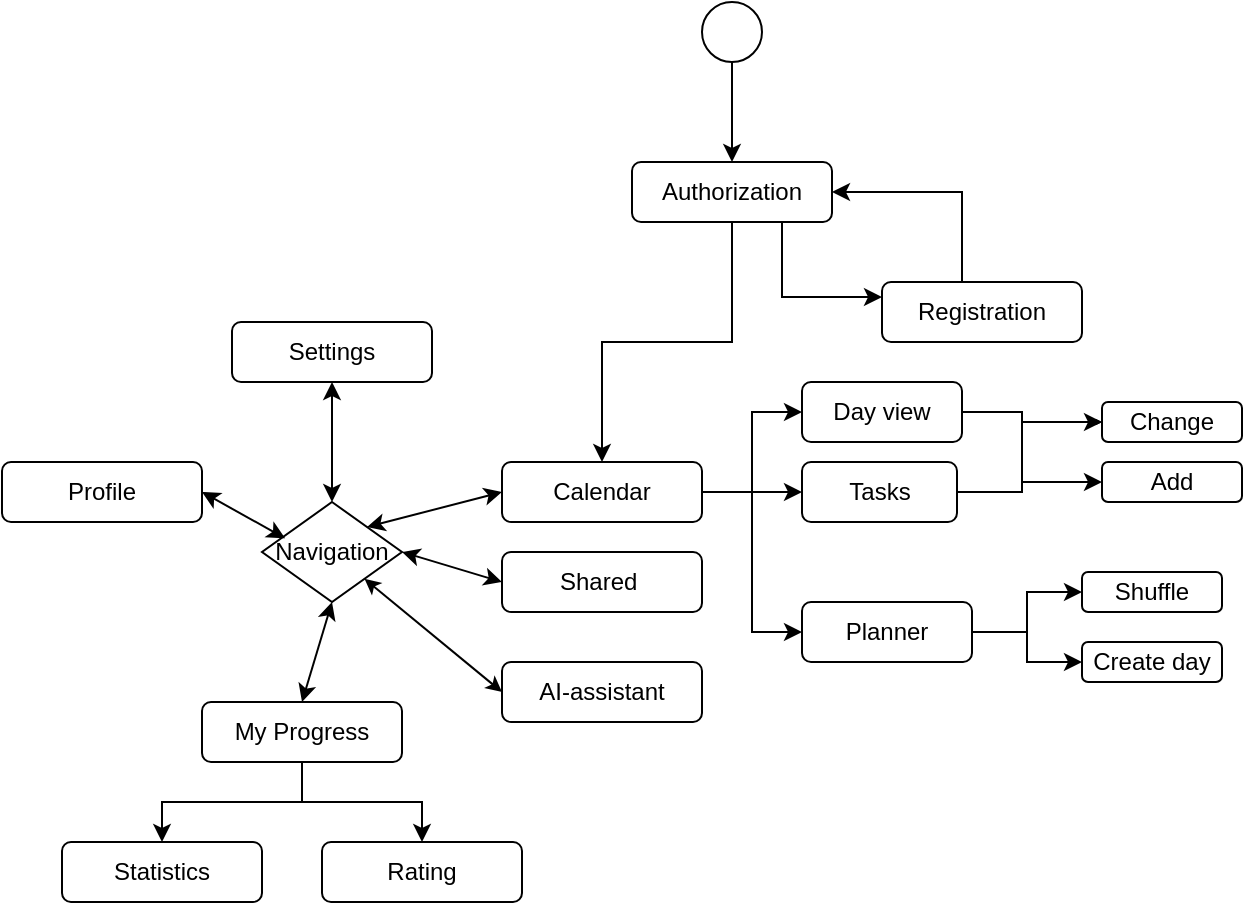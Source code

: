 <mxfile version="28.2.5">
  <diagram name="Страница — 1" id="eNwxcJPCgBS51UDwuwxv">
    <mxGraphModel grid="1" page="1" gridSize="10" guides="1" tooltips="1" connect="1" arrows="1" fold="1" pageScale="1" pageWidth="827" pageHeight="1169" math="0" shadow="0">
      <root>
        <mxCell id="0" />
        <mxCell id="1" parent="0" />
        <mxCell id="N0fvEVufpxiPiTohuX0A-9" style="edgeStyle=orthogonalEdgeStyle;rounded=0;orthogonalLoop=1;jettySize=auto;html=1;exitX=0.75;exitY=1;exitDx=0;exitDy=0;entryX=0;entryY=0.25;entryDx=0;entryDy=0;" edge="1" parent="1" source="N0fvEVufpxiPiTohuX0A-2" target="N0fvEVufpxiPiTohuX0A-8">
          <mxGeometry relative="1" as="geometry" />
        </mxCell>
        <mxCell id="N0fvEVufpxiPiTohuX0A-19" style="edgeStyle=orthogonalEdgeStyle;rounded=0;orthogonalLoop=1;jettySize=auto;html=1;" edge="1" parent="1" source="N0fvEVufpxiPiTohuX0A-2" target="N0fvEVufpxiPiTohuX0A-17">
          <mxGeometry relative="1" as="geometry" />
        </mxCell>
        <mxCell id="N0fvEVufpxiPiTohuX0A-2" value="Authorization" style="rounded=1;whiteSpace=wrap;html=1;" vertex="1" parent="1">
          <mxGeometry x="385" y="200" width="100" height="30" as="geometry" />
        </mxCell>
        <mxCell id="N0fvEVufpxiPiTohuX0A-4" value="" style="edgeStyle=orthogonalEdgeStyle;rounded=0;orthogonalLoop=1;jettySize=auto;html=1;" edge="1" parent="1" source="N0fvEVufpxiPiTohuX0A-3" target="N0fvEVufpxiPiTohuX0A-2">
          <mxGeometry relative="1" as="geometry" />
        </mxCell>
        <mxCell id="N0fvEVufpxiPiTohuX0A-3" value="" style="ellipse;" vertex="1" parent="1">
          <mxGeometry x="420" y="120" width="30" height="30" as="geometry" />
        </mxCell>
        <mxCell id="N0fvEVufpxiPiTohuX0A-10" style="edgeStyle=orthogonalEdgeStyle;rounded=0;orthogonalLoop=1;jettySize=auto;html=1;entryX=1;entryY=0.5;entryDx=0;entryDy=0;" edge="1" parent="1" source="N0fvEVufpxiPiTohuX0A-8" target="N0fvEVufpxiPiTohuX0A-2">
          <mxGeometry relative="1" as="geometry">
            <Array as="points">
              <mxPoint x="550" y="215" />
            </Array>
          </mxGeometry>
        </mxCell>
        <mxCell id="N0fvEVufpxiPiTohuX0A-8" value="Registration" style="rounded=1;whiteSpace=wrap;html=1;" vertex="1" parent="1">
          <mxGeometry x="510" y="260" width="100" height="30" as="geometry" />
        </mxCell>
        <mxCell id="N0fvEVufpxiPiTohuX0A-11" value="Statistics" style="rounded=1;whiteSpace=wrap;html=1;" vertex="1" parent="1">
          <mxGeometry x="100" y="540" width="100" height="30" as="geometry" />
        </mxCell>
        <mxCell id="N0fvEVufpxiPiTohuX0A-44" style="edgeStyle=orthogonalEdgeStyle;rounded=0;orthogonalLoop=1;jettySize=auto;html=1;entryX=0.5;entryY=0;entryDx=0;entryDy=0;" edge="1" parent="1" source="N0fvEVufpxiPiTohuX0A-12" target="N0fvEVufpxiPiTohuX0A-42">
          <mxGeometry relative="1" as="geometry" />
        </mxCell>
        <mxCell id="N0fvEVufpxiPiTohuX0A-45" style="edgeStyle=orthogonalEdgeStyle;rounded=0;orthogonalLoop=1;jettySize=auto;html=1;" edge="1" parent="1" source="N0fvEVufpxiPiTohuX0A-12" target="N0fvEVufpxiPiTohuX0A-11">
          <mxGeometry relative="1" as="geometry" />
        </mxCell>
        <mxCell id="N0fvEVufpxiPiTohuX0A-12" value="My Progress" style="rounded=1;whiteSpace=wrap;html=1;" vertex="1" parent="1">
          <mxGeometry x="170" y="470" width="100" height="30" as="geometry" />
        </mxCell>
        <mxCell id="N0fvEVufpxiPiTohuX0A-13" value="AI-assistant" style="rounded=1;whiteSpace=wrap;html=1;" vertex="1" parent="1">
          <mxGeometry x="320" y="450" width="100" height="30" as="geometry" />
        </mxCell>
        <mxCell id="N0fvEVufpxiPiTohuX0A-14" value="Profile" style="rounded=1;whiteSpace=wrap;html=1;" vertex="1" parent="1">
          <mxGeometry x="70" y="350" width="100" height="30" as="geometry" />
        </mxCell>
        <mxCell id="N0fvEVufpxiPiTohuX0A-16" value="Settings" style="rounded=1;whiteSpace=wrap;html=1;" vertex="1" parent="1">
          <mxGeometry x="185" y="280" width="100" height="30" as="geometry" />
        </mxCell>
        <mxCell id="N0fvEVufpxiPiTohuX0A-58" style="edgeStyle=orthogonalEdgeStyle;rounded=0;orthogonalLoop=1;jettySize=auto;html=1;entryX=0;entryY=0.5;entryDx=0;entryDy=0;" edge="1" parent="1" source="N0fvEVufpxiPiTohuX0A-17" target="N0fvEVufpxiPiTohuX0A-55">
          <mxGeometry relative="1" as="geometry" />
        </mxCell>
        <mxCell id="N0fvEVufpxiPiTohuX0A-59" style="edgeStyle=orthogonalEdgeStyle;rounded=0;orthogonalLoop=1;jettySize=auto;html=1;entryX=0;entryY=0.5;entryDx=0;entryDy=0;" edge="1" parent="1" source="N0fvEVufpxiPiTohuX0A-17" target="N0fvEVufpxiPiTohuX0A-56">
          <mxGeometry relative="1" as="geometry" />
        </mxCell>
        <mxCell id="N0fvEVufpxiPiTohuX0A-68" style="edgeStyle=orthogonalEdgeStyle;rounded=0;orthogonalLoop=1;jettySize=auto;html=1;entryX=0;entryY=0.5;entryDx=0;entryDy=0;" edge="1" parent="1" source="N0fvEVufpxiPiTohuX0A-17" target="N0fvEVufpxiPiTohuX0A-67">
          <mxGeometry relative="1" as="geometry" />
        </mxCell>
        <mxCell id="N0fvEVufpxiPiTohuX0A-17" value="Calendar" style="rounded=1;whiteSpace=wrap;html=1;" vertex="1" parent="1">
          <mxGeometry x="320" y="350" width="100" height="30" as="geometry" />
        </mxCell>
        <mxCell id="N0fvEVufpxiPiTohuX0A-20" value="Navigation" style="rhombus;whiteSpace=wrap;html=1;" vertex="1" parent="1">
          <mxGeometry x="200" y="370" width="70" height="50" as="geometry" />
        </mxCell>
        <mxCell id="N0fvEVufpxiPiTohuX0A-33" value="" style="endArrow=classic;startArrow=classic;html=1;rounded=0;exitX=1;exitY=0;exitDx=0;exitDy=0;entryX=0;entryY=0.5;entryDx=0;entryDy=0;" edge="1" parent="1" source="N0fvEVufpxiPiTohuX0A-20" target="N0fvEVufpxiPiTohuX0A-17">
          <mxGeometry width="50" height="50" relative="1" as="geometry">
            <mxPoint x="350" y="310" as="sourcePoint" />
            <mxPoint x="400" y="260" as="targetPoint" />
          </mxGeometry>
        </mxCell>
        <mxCell id="N0fvEVufpxiPiTohuX0A-34" value="" style="endArrow=classic;startArrow=classic;html=1;rounded=0;entryX=0.5;entryY=1;entryDx=0;entryDy=0;" edge="1" parent="1" target="N0fvEVufpxiPiTohuX0A-16">
          <mxGeometry width="50" height="50" relative="1" as="geometry">
            <mxPoint x="235" y="370" as="sourcePoint" />
            <mxPoint x="285" y="320" as="targetPoint" />
          </mxGeometry>
        </mxCell>
        <mxCell id="N0fvEVufpxiPiTohuX0A-35" value="" style="endArrow=classic;startArrow=classic;html=1;rounded=0;entryX=1;entryY=0.5;entryDx=0;entryDy=0;exitX=0.165;exitY=0.363;exitDx=0;exitDy=0;exitPerimeter=0;" edge="1" parent="1" source="N0fvEVufpxiPiTohuX0A-20" target="N0fvEVufpxiPiTohuX0A-14">
          <mxGeometry width="50" height="50" relative="1" as="geometry">
            <mxPoint x="200" y="390" as="sourcePoint" />
            <mxPoint x="250" y="340" as="targetPoint" />
          </mxGeometry>
        </mxCell>
        <mxCell id="N0fvEVufpxiPiTohuX0A-36" value="" style="endArrow=classic;startArrow=classic;html=1;rounded=0;exitX=0;exitY=0.5;exitDx=0;exitDy=0;startSize=5;strokeWidth=1;endSize=5;" edge="1" parent="1" source="N0fvEVufpxiPiTohuX0A-13" target="N0fvEVufpxiPiTohuX0A-20">
          <mxGeometry width="50" height="50" relative="1" as="geometry">
            <mxPoint x="160" y="510" as="sourcePoint" />
            <mxPoint x="210" y="460" as="targetPoint" />
          </mxGeometry>
        </mxCell>
        <mxCell id="N0fvEVufpxiPiTohuX0A-37" value="" style="endArrow=classic;startArrow=classic;html=1;rounded=0;entryX=0.5;entryY=1;entryDx=0;entryDy=0;exitX=0.5;exitY=0;exitDx=0;exitDy=0;" edge="1" parent="1" source="N0fvEVufpxiPiTohuX0A-12" target="N0fvEVufpxiPiTohuX0A-20">
          <mxGeometry width="50" height="50" relative="1" as="geometry">
            <mxPoint x="230" y="470" as="sourcePoint" />
            <mxPoint x="280" y="420" as="targetPoint" />
          </mxGeometry>
        </mxCell>
        <mxCell id="N0fvEVufpxiPiTohuX0A-38" value="Shared&amp;nbsp;" style="rounded=1;whiteSpace=wrap;html=1;" vertex="1" parent="1">
          <mxGeometry x="320" y="395" width="100" height="30" as="geometry" />
        </mxCell>
        <mxCell id="N0fvEVufpxiPiTohuX0A-39" value="" style="endArrow=classic;startArrow=classic;html=1;rounded=0;exitX=1;exitY=0.5;exitDx=0;exitDy=0;entryX=0;entryY=0.5;entryDx=0;entryDy=0;" edge="1" parent="1" source="N0fvEVufpxiPiTohuX0A-20" target="N0fvEVufpxiPiTohuX0A-38">
          <mxGeometry width="50" height="50" relative="1" as="geometry">
            <mxPoint x="270" y="480" as="sourcePoint" />
            <mxPoint x="320" y="430" as="targetPoint" />
          </mxGeometry>
        </mxCell>
        <mxCell id="N0fvEVufpxiPiTohuX0A-42" value="Rating" style="rounded=1;whiteSpace=wrap;html=1;" vertex="1" parent="1">
          <mxGeometry x="230" y="540" width="100" height="30" as="geometry" />
        </mxCell>
        <mxCell id="N0fvEVufpxiPiTohuX0A-49" value="Change" style="rounded=1;whiteSpace=wrap;html=1;" vertex="1" parent="1">
          <mxGeometry x="620" y="320" width="70" height="20" as="geometry" />
        </mxCell>
        <mxCell id="N0fvEVufpxiPiTohuX0A-50" value="Add" style="rounded=1;whiteSpace=wrap;html=1;" vertex="1" parent="1">
          <mxGeometry x="620" y="350" width="70" height="20" as="geometry" />
        </mxCell>
        <mxCell id="N0fvEVufpxiPiTohuX0A-51" value="Shuffle" style="rounded=1;whiteSpace=wrap;html=1;" vertex="1" parent="1">
          <mxGeometry x="610" y="405" width="70" height="20" as="geometry" />
        </mxCell>
        <mxCell id="N0fvEVufpxiPiTohuX0A-62" style="edgeStyle=orthogonalEdgeStyle;rounded=0;orthogonalLoop=1;jettySize=auto;html=1;entryX=0;entryY=0.5;entryDx=0;entryDy=0;" edge="1" parent="1" source="N0fvEVufpxiPiTohuX0A-55" target="N0fvEVufpxiPiTohuX0A-51">
          <mxGeometry relative="1" as="geometry" />
        </mxCell>
        <mxCell id="N0fvEVufpxiPiTohuX0A-64" style="edgeStyle=orthogonalEdgeStyle;rounded=0;orthogonalLoop=1;jettySize=auto;html=1;entryX=0;entryY=0.5;entryDx=0;entryDy=0;" edge="1" parent="1" source="N0fvEVufpxiPiTohuX0A-55" target="N0fvEVufpxiPiTohuX0A-57">
          <mxGeometry relative="1" as="geometry" />
        </mxCell>
        <mxCell id="N0fvEVufpxiPiTohuX0A-55" value="Planner" style="rounded=1;whiteSpace=wrap;html=1;" vertex="1" parent="1">
          <mxGeometry x="470" y="420" width="85" height="30" as="geometry" />
        </mxCell>
        <mxCell id="N0fvEVufpxiPiTohuX0A-60" style="edgeStyle=orthogonalEdgeStyle;rounded=0;orthogonalLoop=1;jettySize=auto;html=1;entryX=0;entryY=0.5;entryDx=0;entryDy=0;" edge="1" parent="1" source="N0fvEVufpxiPiTohuX0A-56" target="N0fvEVufpxiPiTohuX0A-49">
          <mxGeometry relative="1" as="geometry">
            <Array as="points">
              <mxPoint x="580" y="365" />
              <mxPoint x="580" y="330" />
            </Array>
          </mxGeometry>
        </mxCell>
        <mxCell id="N0fvEVufpxiPiTohuX0A-61" style="edgeStyle=orthogonalEdgeStyle;rounded=0;orthogonalLoop=1;jettySize=auto;html=1;entryX=0;entryY=0.5;entryDx=0;entryDy=0;" edge="1" parent="1" source="N0fvEVufpxiPiTohuX0A-56" target="N0fvEVufpxiPiTohuX0A-50">
          <mxGeometry relative="1" as="geometry">
            <Array as="points">
              <mxPoint x="580" y="365" />
              <mxPoint x="580" y="360" />
            </Array>
          </mxGeometry>
        </mxCell>
        <mxCell id="N0fvEVufpxiPiTohuX0A-56" value="Tasks" style="rounded=1;whiteSpace=wrap;html=1;" vertex="1" parent="1">
          <mxGeometry x="470" y="350" width="77.5" height="30" as="geometry" />
        </mxCell>
        <mxCell id="N0fvEVufpxiPiTohuX0A-57" value="Create day" style="rounded=1;whiteSpace=wrap;html=1;" vertex="1" parent="1">
          <mxGeometry x="610" y="440" width="70" height="20" as="geometry" />
        </mxCell>
        <mxCell id="N0fvEVufpxiPiTohuX0A-72" style="edgeStyle=orthogonalEdgeStyle;rounded=0;orthogonalLoop=1;jettySize=auto;html=1;entryX=0;entryY=0.5;entryDx=0;entryDy=0;startSize=0;endSize=0;" edge="1" parent="1" source="N0fvEVufpxiPiTohuX0A-67" target="N0fvEVufpxiPiTohuX0A-49">
          <mxGeometry relative="1" as="geometry">
            <Array as="points">
              <mxPoint x="580" y="325" />
              <mxPoint x="580" y="330" />
            </Array>
          </mxGeometry>
        </mxCell>
        <mxCell id="N0fvEVufpxiPiTohuX0A-67" value="Day view" style="rounded=1;whiteSpace=wrap;html=1;" vertex="1" parent="1">
          <mxGeometry x="470" y="310" width="80" height="30" as="geometry" />
        </mxCell>
      </root>
    </mxGraphModel>
  </diagram>
</mxfile>

